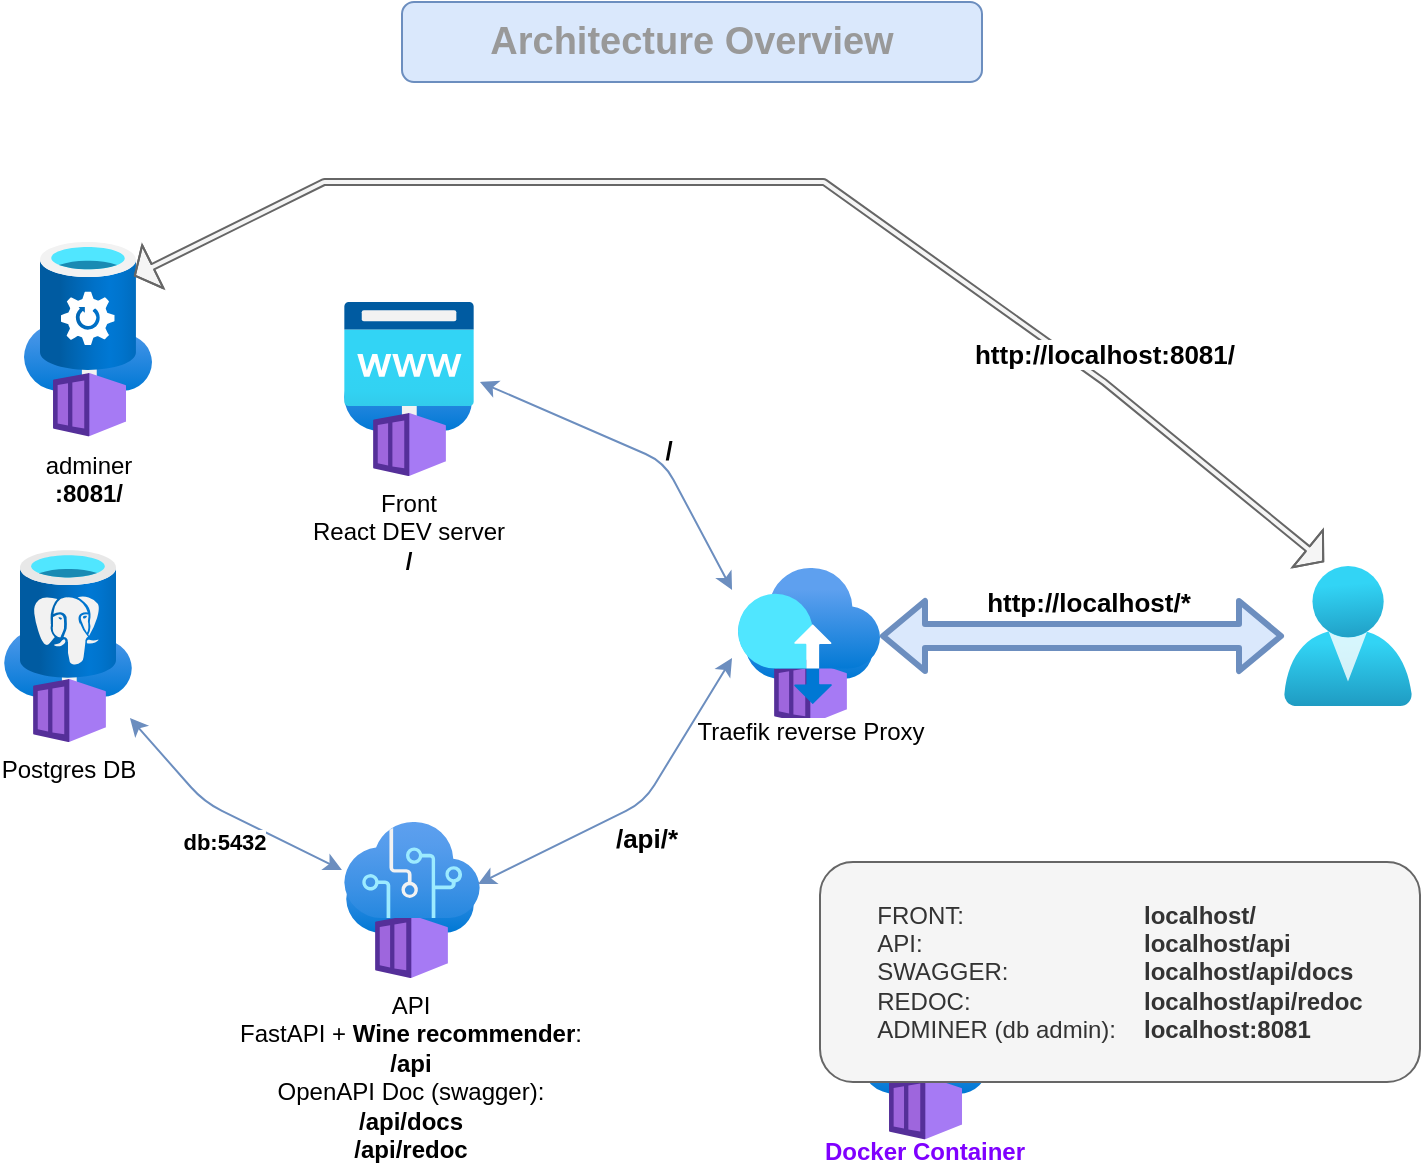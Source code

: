 <mxfile version="14.9.8" type="device"><diagram id="zHied_sRTgH1IDoEwe01" name="Page-1"><mxGraphModel dx="1426" dy="794" grid="1" gridSize="10" guides="1" tooltips="1" connect="1" arrows="1" fold="1" page="1" pageScale="1" pageWidth="827" pageHeight="1169" math="0" shadow="0"><root><mxCell id="0"/><mxCell id="1" parent="0"/><mxCell id="mo4hqVpzoFjQCDpsmuQP-9" value="" style="group" vertex="1" connectable="0" parent="1"><mxGeometry x="437" y="303" width="71" height="78" as="geometry"/></mxCell><mxCell id="mo4hqVpzoFjQCDpsmuQP-4" value="" style="aspect=fixed;html=1;points=[];align=center;image;fontSize=12;image=img/lib/azure2/compute/Container_Instances.svg;" vertex="1" parent="mo4hqVpzoFjQCDpsmuQP-9"><mxGeometry x="3.5" y="10" width="64" height="68" as="geometry"/></mxCell><mxCell id="mo4hqVpzoFjQCDpsmuQP-6" value="Traefik reverse Proxy" style="aspect=fixed;html=1;points=[];align=center;image;fontSize=12;image=img/lib/azure2/storage/Data_Box.svg;" vertex="1" parent="mo4hqVpzoFjQCDpsmuQP-9"><mxGeometry width="71" height="68" as="geometry"/></mxCell><mxCell id="mo4hqVpzoFjQCDpsmuQP-10" value="" style="group" vertex="1" connectable="0" parent="1"><mxGeometry x="240" y="170" width="65" height="87" as="geometry"/></mxCell><mxCell id="mo4hqVpzoFjQCDpsmuQP-7" value="Front&lt;br&gt;React DEV server&lt;br&gt;&lt;b&gt;/&lt;/b&gt;" style="aspect=fixed;html=1;points=[];align=center;image;fontSize=12;image=img/lib/azure2/compute/Container_Instances.svg;" vertex="1" parent="mo4hqVpzoFjQCDpsmuQP-10"><mxGeometry y="19" width="64" height="68" as="geometry"/></mxCell><mxCell id="mo4hqVpzoFjQCDpsmuQP-5" value="" style="aspect=fixed;html=1;points=[];align=center;image;fontSize=12;image=img/lib/azure2/app_services/App_Service_Domains.svg;" vertex="1" parent="mo4hqVpzoFjQCDpsmuQP-10"><mxGeometry width="65" height="52" as="geometry"/></mxCell><mxCell id="mo4hqVpzoFjQCDpsmuQP-11" value="" style="group" vertex="1" connectable="0" parent="1"><mxGeometry x="70" y="294" width="64" height="96" as="geometry"/></mxCell><mxCell id="mo4hqVpzoFjQCDpsmuQP-8" value="Postgres DB" style="aspect=fixed;html=1;points=[];align=center;image;fontSize=12;image=img/lib/azure2/compute/Container_Instances.svg;" vertex="1" parent="mo4hqVpzoFjQCDpsmuQP-11"><mxGeometry y="28" width="64" height="68" as="geometry"/></mxCell><mxCell id="mo4hqVpzoFjQCDpsmuQP-3" value="" style="aspect=fixed;html=1;points=[];align=center;image;fontSize=12;image=img/lib/azure2/databases/Azure_Database_PostgreSQL_Server.svg;" vertex="1" parent="mo4hqVpzoFjQCDpsmuQP-11"><mxGeometry x="8" width="48" height="64" as="geometry"/></mxCell><mxCell id="mo4hqVpzoFjQCDpsmuQP-12" value="" style="group" vertex="1" connectable="0" parent="1"><mxGeometry x="240" y="430" width="68" height="78" as="geometry"/></mxCell><mxCell id="mo4hqVpzoFjQCDpsmuQP-2" value="API&lt;br&gt;FastAPI + &lt;b&gt;Wine recommender&lt;/b&gt;:&lt;br&gt;&lt;b&gt;/api&lt;/b&gt;&lt;br&gt;OpenAPI Doc (swagger):&lt;br&gt;&lt;b&gt;/api/docs&lt;br&gt;/api/redoc&lt;/b&gt;" style="aspect=fixed;html=1;points=[];align=center;image;fontSize=12;image=img/lib/azure2/compute/Container_Instances.svg;" vertex="1" parent="mo4hqVpzoFjQCDpsmuQP-12"><mxGeometry x="1" y="10" width="64" height="68" as="geometry"/></mxCell><mxCell id="mo4hqVpzoFjQCDpsmuQP-1" value="" style="aspect=fixed;html=1;points=[];align=center;image;fontSize=12;image=img/lib/azure2/ai_machine_learning/Cognitive_Services.svg;" vertex="1" parent="mo4hqVpzoFjQCDpsmuQP-12"><mxGeometry width="68" height="48" as="geometry"/></mxCell><mxCell id="mo4hqVpzoFjQCDpsmuQP-13" value="" style="aspect=fixed;html=1;points=[];align=center;image;fontSize=12;image=img/lib/azure2/identity/Users.svg;" vertex="1" parent="1"><mxGeometry x="710" y="302" width="64" height="70" as="geometry"/></mxCell><mxCell id="mo4hqVpzoFjQCDpsmuQP-14" value="" style="shape=flexArrow;endArrow=classic;startArrow=classic;html=1;fillColor=#dae8fc;strokeColor=#6c8ebf;strokeWidth=3;" edge="1" parent="1" source="mo4hqVpzoFjQCDpsmuQP-6" target="mo4hqVpzoFjQCDpsmuQP-13"><mxGeometry width="100" height="100" relative="1" as="geometry"><mxPoint x="580" y="347" as="sourcePoint"/><mxPoint x="700" y="337" as="targetPoint"/></mxGeometry></mxCell><mxCell id="mo4hqVpzoFjQCDpsmuQP-30" value="&lt;b&gt;&lt;font style=&quot;font-size: 13px&quot;&gt;http://localhost/*&lt;/font&gt;&lt;/b&gt;" style="edgeLabel;html=1;align=center;verticalAlign=middle;resizable=0;points=[];" vertex="1" connectable="0" parent="mo4hqVpzoFjQCDpsmuQP-14"><mxGeometry x="-0.089" y="1" relative="1" as="geometry"><mxPoint x="12" y="-16" as="offset"/></mxGeometry></mxCell><mxCell id="mo4hqVpzoFjQCDpsmuQP-15" value="" style="endArrow=classic;startArrow=classic;html=1;fillColor=#dae8fc;strokeColor=#6c8ebf;entryX=-0.042;entryY=0.662;entryDx=0;entryDy=0;entryPerimeter=0;exitX=0.985;exitY=0.646;exitDx=0;exitDy=0;exitPerimeter=0;" edge="1" parent="1" source="mo4hqVpzoFjQCDpsmuQP-1" target="mo4hqVpzoFjQCDpsmuQP-6"><mxGeometry width="50" height="50" relative="1" as="geometry"><mxPoint x="430" y="508" as="sourcePoint"/><mxPoint x="500" y="448" as="targetPoint"/><Array as="points"><mxPoint x="390" y="420"/></Array></mxGeometry></mxCell><mxCell id="mo4hqVpzoFjQCDpsmuQP-18" value="&lt;b&gt;&lt;font style=&quot;font-size: 13px&quot;&gt;/api/*&lt;/font&gt;&lt;/b&gt;" style="edgeLabel;html=1;align=center;verticalAlign=middle;resizable=0;points=[];" vertex="1" connectable="0" parent="mo4hqVpzoFjQCDpsmuQP-15"><mxGeometry x="0.092" y="2" relative="1" as="geometry"><mxPoint y="22" as="offset"/></mxGeometry></mxCell><mxCell id="mo4hqVpzoFjQCDpsmuQP-16" value="" style="endArrow=classic;startArrow=classic;html=1;fillColor=#dae8fc;strokeColor=#6c8ebf;exitX=1.046;exitY=0.769;exitDx=0;exitDy=0;exitPerimeter=0;entryX=-0.042;entryY=0.162;entryDx=0;entryDy=0;entryPerimeter=0;" edge="1" parent="1" source="mo4hqVpzoFjQCDpsmuQP-5" target="mo4hqVpzoFjQCDpsmuQP-6"><mxGeometry width="50" height="50" relative="1" as="geometry"><mxPoint x="380" y="220" as="sourcePoint"/><mxPoint x="450" y="160" as="targetPoint"/><Array as="points"><mxPoint x="400" y="250"/></Array></mxGeometry></mxCell><mxCell id="mo4hqVpzoFjQCDpsmuQP-20" value="&lt;b&gt;&lt;font style=&quot;font-size: 13px&quot;&gt;/&lt;/font&gt;&lt;/b&gt;" style="edgeLabel;html=1;align=center;verticalAlign=middle;resizable=0;points=[];" vertex="1" connectable="0" parent="mo4hqVpzoFjQCDpsmuQP-16"><mxGeometry x="0.304" y="1" relative="1" as="geometry"><mxPoint x="-5" y="-17" as="offset"/></mxGeometry></mxCell><mxCell id="mo4hqVpzoFjQCDpsmuQP-17" value="" style="endArrow=classic;startArrow=classic;html=1;fillColor=#dae8fc;strokeColor=#6c8ebf;entryX=0.984;entryY=0.824;entryDx=0;entryDy=0;entryPerimeter=0;exitX=-0.015;exitY=0.5;exitDx=0;exitDy=0;exitPerimeter=0;" edge="1" parent="1" source="mo4hqVpzoFjQCDpsmuQP-1" target="mo4hqVpzoFjQCDpsmuQP-8"><mxGeometry width="50" height="50" relative="1" as="geometry"><mxPoint x="50" y="590" as="sourcePoint"/><mxPoint x="120" y="530" as="targetPoint"/><Array as="points"><mxPoint x="170" y="420"/></Array></mxGeometry></mxCell><mxCell id="mo4hqVpzoFjQCDpsmuQP-21" value="&lt;b&gt;db:5432&lt;/b&gt;" style="edgeLabel;html=1;align=center;verticalAlign=middle;resizable=0;points=[];" vertex="1" connectable="0" parent="mo4hqVpzoFjQCDpsmuQP-17"><mxGeometry x="-0.28" relative="1" as="geometry"><mxPoint x="-16" y="7" as="offset"/></mxGeometry></mxCell><mxCell id="mo4hqVpzoFjQCDpsmuQP-26" value="" style="group" vertex="1" connectable="0" parent="1"><mxGeometry x="80" y="140" width="64" height="97.5" as="geometry"/></mxCell><mxCell id="mo4hqVpzoFjQCDpsmuQP-25" value="adminer&lt;br&gt;&lt;b&gt;:8081/&lt;/b&gt;" style="aspect=fixed;html=1;points=[];align=center;image;fontSize=12;image=img/lib/azure2/containers/Container_Instances.svg;" vertex="1" parent="mo4hqVpzoFjQCDpsmuQP-26"><mxGeometry y="28.5" width="64" height="69" as="geometry"/></mxCell><mxCell id="mo4hqVpzoFjQCDpsmuQP-24" value="" style="aspect=fixed;html=1;points=[];align=center;image;fontSize=12;image=img/lib/azure2/storage/StorSimple_Data_Managers.svg;" vertex="1" parent="mo4hqVpzoFjQCDpsmuQP-26"><mxGeometry x="8" width="48" height="64" as="geometry"/></mxCell><mxCell id="mo4hqVpzoFjQCDpsmuQP-29" value="" style="shape=flexArrow;endArrow=classic;startArrow=classic;html=1;fillColor=#f5f5f5;strokeColor=#666666;exitX=0.979;exitY=0.266;exitDx=0;exitDy=0;exitPerimeter=0;endSize=3;startSize=3;strokeWidth=1;width=3;" edge="1" parent="1" source="mo4hqVpzoFjQCDpsmuQP-24"><mxGeometry width="100" height="100" relative="1" as="geometry"><mxPoint x="551" y="213" as="sourcePoint"/><mxPoint x="730" y="300" as="targetPoint"/><Array as="points"><mxPoint x="230" y="110"/><mxPoint x="480" y="110"/><mxPoint x="620" y="210"/></Array></mxGeometry></mxCell><mxCell id="mo4hqVpzoFjQCDpsmuQP-31" value="&lt;b&gt;&lt;font style=&quot;font-size: 13px&quot;&gt;http://localhost:8081/&lt;/font&gt;&lt;/b&gt;" style="edgeLabel;html=1;align=center;verticalAlign=middle;resizable=0;points=[];" vertex="1" connectable="0" parent="mo4hqVpzoFjQCDpsmuQP-29"><mxGeometry x="-0.096" relative="1" as="geometry"><mxPoint x="193" y="86" as="offset"/></mxGeometry></mxCell><mxCell id="mo4hqVpzoFjQCDpsmuQP-35" value="" style="group" vertex="1" connectable="0" parent="1"><mxGeometry x="470" y="450" width="308" height="155" as="geometry"/></mxCell><mxCell id="mo4hqVpzoFjQCDpsmuQP-33" value="" style="aspect=fixed;html=1;points=[];align=center;image;fontSize=12;image=img/lib/azure2/containers/Container_Instances.svg;" vertex="1" parent="mo4hqVpzoFjQCDpsmuQP-35"><mxGeometry x="28" y="70" width="64" height="69" as="geometry"/></mxCell><mxCell id="mo4hqVpzoFjQCDpsmuQP-23" value="&lt;div style=&quot;text-align: left&quot;&gt;&lt;span&gt;FRONT: &lt;span style=&quot;white-space: pre&quot;&gt;&#9;&lt;/span&gt;&lt;span style=&quot;white-space: pre&quot;&gt;&#9;&lt;/span&gt;&lt;span style=&quot;white-space: pre&quot;&gt;&#9;&lt;span style=&quot;white-space: pre&quot;&gt;&#9;&lt;/span&gt;&lt;/span&gt;&lt;b&gt;localhost/&lt;/b&gt;&lt;/span&gt;&lt;/div&gt;&lt;div style=&quot;text-align: left&quot;&gt;&lt;span&gt;API:&amp;nbsp;&lt;span style=&quot;white-space: pre&quot;&gt;&#9;&lt;/span&gt;&lt;span style=&quot;white-space: pre&quot;&gt;&#9;&lt;/span&gt;&lt;span style=&quot;white-space: pre&quot;&gt;&#9;&lt;span style=&quot;white-space: pre&quot;&gt;&#9;&lt;/span&gt;&lt;/span&gt;&lt;b&gt;localhost/api&lt;/b&gt;&lt;/span&gt;&lt;/div&gt;&lt;div style=&quot;text-align: left&quot;&gt;&lt;span&gt;SWAGGER:&amp;nbsp;&lt;span style=&quot;white-space: pre&quot;&gt;&#9;&lt;/span&gt;&lt;span style=&quot;white-space: pre&quot;&gt;&#9;&lt;span style=&quot;white-space: pre&quot;&gt;&#9;&lt;/span&gt;&lt;/span&gt;&lt;b&gt;localhost/api/docs&lt;/b&gt;&lt;/span&gt;&lt;/div&gt;&lt;div style=&quot;text-align: left&quot;&gt;&lt;span&gt;REDOC:&amp;nbsp;&lt;span style=&quot;white-space: pre&quot;&gt;&#9;&lt;/span&gt;&lt;span style=&quot;white-space: pre&quot;&gt;&#9;&lt;/span&gt;&lt;span style=&quot;white-space: pre&quot;&gt;&#9;&lt;span style=&quot;white-space: pre&quot;&gt;&#9;&lt;/span&gt;&lt;/span&gt;&lt;b&gt;localhost/api/redoc&lt;/b&gt;&lt;/span&gt;&lt;/div&gt;&lt;div style=&quot;text-align: left&quot;&gt;&lt;span&gt;ADMINER (db admin): &lt;span style=&quot;white-space: pre&quot;&gt;&#9;&lt;/span&gt;&lt;b&gt;localhost:8081&lt;/b&gt;&lt;/span&gt;&lt;/div&gt;" style="rounded=1;whiteSpace=wrap;html=1;fillColor=#f5f5f5;strokeColor=#666666;fontColor=#333333;" vertex="1" parent="mo4hqVpzoFjQCDpsmuQP-35"><mxGeometry x="8" width="300" height="110" as="geometry"/></mxCell><mxCell id="mo4hqVpzoFjQCDpsmuQP-34" value="&lt;b&gt;&lt;font color=&quot;#7f00ff&quot;&gt;Docker Container&lt;/font&gt;&lt;/b&gt;" style="text;html=1;align=center;verticalAlign=middle;resizable=0;points=[];autosize=1;strokeColor=none;" vertex="1" parent="mo4hqVpzoFjQCDpsmuQP-35"><mxGeometry y="135" width="120" height="20" as="geometry"/></mxCell><mxCell id="mo4hqVpzoFjQCDpsmuQP-36" value="&lt;b&gt;&lt;font style=&quot;font-size: 19px&quot; color=&quot;#999999&quot;&gt;Architecture Overview&lt;/font&gt;&lt;/b&gt;" style="rounded=1;whiteSpace=wrap;html=1;fillColor=#dae8fc;strokeColor=#6c8ebf;" vertex="1" parent="1"><mxGeometry x="269" y="20" width="290" height="40" as="geometry"/></mxCell></root></mxGraphModel></diagram></mxfile>